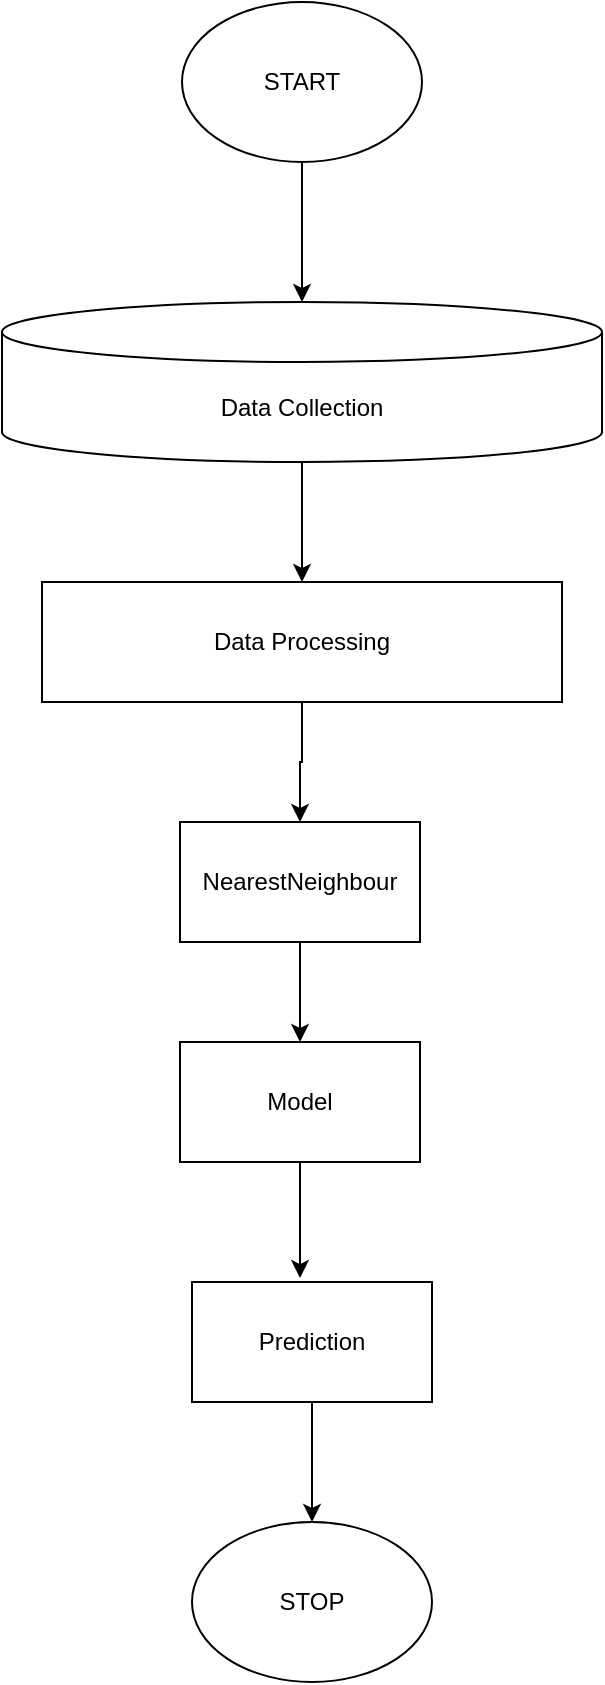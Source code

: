 <mxfile version="24.7.17">
  <diagram name="Page-1" id="Ncc8Ttj6XNavPWrkjmIB">
    <mxGraphModel dx="1050" dy="787" grid="1" gridSize="10" guides="1" tooltips="1" connect="1" arrows="1" fold="1" page="1" pageScale="1" pageWidth="827" pageHeight="1169" math="0" shadow="0">
      <root>
        <mxCell id="0" />
        <mxCell id="1" parent="0" />
        <mxCell id="O4wa3DMivLdUA-dt5oWF-1" value="START" style="ellipse;whiteSpace=wrap;html=1;" parent="1" vertex="1">
          <mxGeometry x="355" y="30" width="120" height="80" as="geometry" />
        </mxCell>
        <mxCell id="O4wa3DMivLdUA-dt5oWF-2" style="edgeStyle=orthogonalEdgeStyle;rounded=0;orthogonalLoop=1;jettySize=auto;html=1;entryX=0.5;entryY=0;entryDx=0;entryDy=0;" parent="1" source="O4wa3DMivLdUA-dt5oWF-3" target="O4wa3DMivLdUA-dt5oWF-6" edge="1">
          <mxGeometry relative="1" as="geometry" />
        </mxCell>
        <mxCell id="O4wa3DMivLdUA-dt5oWF-3" value="Data Collection" style="shape=cylinder3;whiteSpace=wrap;html=1;boundedLbl=1;backgroundOutline=1;size=15;" parent="1" vertex="1">
          <mxGeometry x="265" y="180" width="300" height="80" as="geometry" />
        </mxCell>
        <mxCell id="w-N_0OQr18V5EB-88lga-1" style="edgeStyle=orthogonalEdgeStyle;rounded=0;orthogonalLoop=1;jettySize=auto;html=1;entryX=0.5;entryY=0;entryDx=0;entryDy=0;" edge="1" parent="1" source="O4wa3DMivLdUA-dt5oWF-6" target="O4wa3DMivLdUA-dt5oWF-11">
          <mxGeometry relative="1" as="geometry" />
        </mxCell>
        <mxCell id="O4wa3DMivLdUA-dt5oWF-6" value="Data Processing" style="rounded=0;whiteSpace=wrap;html=1;" parent="1" vertex="1">
          <mxGeometry x="285" y="320" width="260" height="60" as="geometry" />
        </mxCell>
        <mxCell id="w-N_0OQr18V5EB-88lga-3" style="edgeStyle=orthogonalEdgeStyle;rounded=0;orthogonalLoop=1;jettySize=auto;html=1;entryX=0.5;entryY=0;entryDx=0;entryDy=0;" edge="1" parent="1" source="O4wa3DMivLdUA-dt5oWF-11" target="O4wa3DMivLdUA-dt5oWF-14">
          <mxGeometry relative="1" as="geometry" />
        </mxCell>
        <mxCell id="O4wa3DMivLdUA-dt5oWF-11" value="NearestNeighbour" style="rounded=0;whiteSpace=wrap;html=1;" parent="1" vertex="1">
          <mxGeometry x="354" y="440" width="120" height="60" as="geometry" />
        </mxCell>
        <mxCell id="O4wa3DMivLdUA-dt5oWF-12" style="edgeStyle=orthogonalEdgeStyle;rounded=0;orthogonalLoop=1;jettySize=auto;html=1;entryX=0.5;entryY=0;entryDx=0;entryDy=0;entryPerimeter=0;" parent="1" source="O4wa3DMivLdUA-dt5oWF-1" target="O4wa3DMivLdUA-dt5oWF-3" edge="1">
          <mxGeometry relative="1" as="geometry" />
        </mxCell>
        <mxCell id="O4wa3DMivLdUA-dt5oWF-14" value="Model" style="rounded=0;whiteSpace=wrap;html=1;" parent="1" vertex="1">
          <mxGeometry x="354" y="550" width="120" height="60" as="geometry" />
        </mxCell>
        <mxCell id="O4wa3DMivLdUA-dt5oWF-16" style="edgeStyle=orthogonalEdgeStyle;rounded=0;orthogonalLoop=1;jettySize=auto;html=1;entryX=0.5;entryY=0;entryDx=0;entryDy=0;" parent="1" source="O4wa3DMivLdUA-dt5oWF-17" target="O4wa3DMivLdUA-dt5oWF-18" edge="1">
          <mxGeometry relative="1" as="geometry" />
        </mxCell>
        <mxCell id="O4wa3DMivLdUA-dt5oWF-17" value="Prediction" style="rounded=0;whiteSpace=wrap;html=1;" parent="1" vertex="1">
          <mxGeometry x="360" y="670" width="120" height="60" as="geometry" />
        </mxCell>
        <mxCell id="O4wa3DMivLdUA-dt5oWF-18" value="STOP" style="ellipse;whiteSpace=wrap;html=1;" parent="1" vertex="1">
          <mxGeometry x="360" y="790" width="120" height="80" as="geometry" />
        </mxCell>
        <mxCell id="w-N_0OQr18V5EB-88lga-6" style="edgeStyle=orthogonalEdgeStyle;rounded=0;orthogonalLoop=1;jettySize=auto;html=1;entryX=0.45;entryY=-0.033;entryDx=0;entryDy=0;entryPerimeter=0;" edge="1" parent="1" source="O4wa3DMivLdUA-dt5oWF-14" target="O4wa3DMivLdUA-dt5oWF-17">
          <mxGeometry relative="1" as="geometry" />
        </mxCell>
      </root>
    </mxGraphModel>
  </diagram>
</mxfile>
